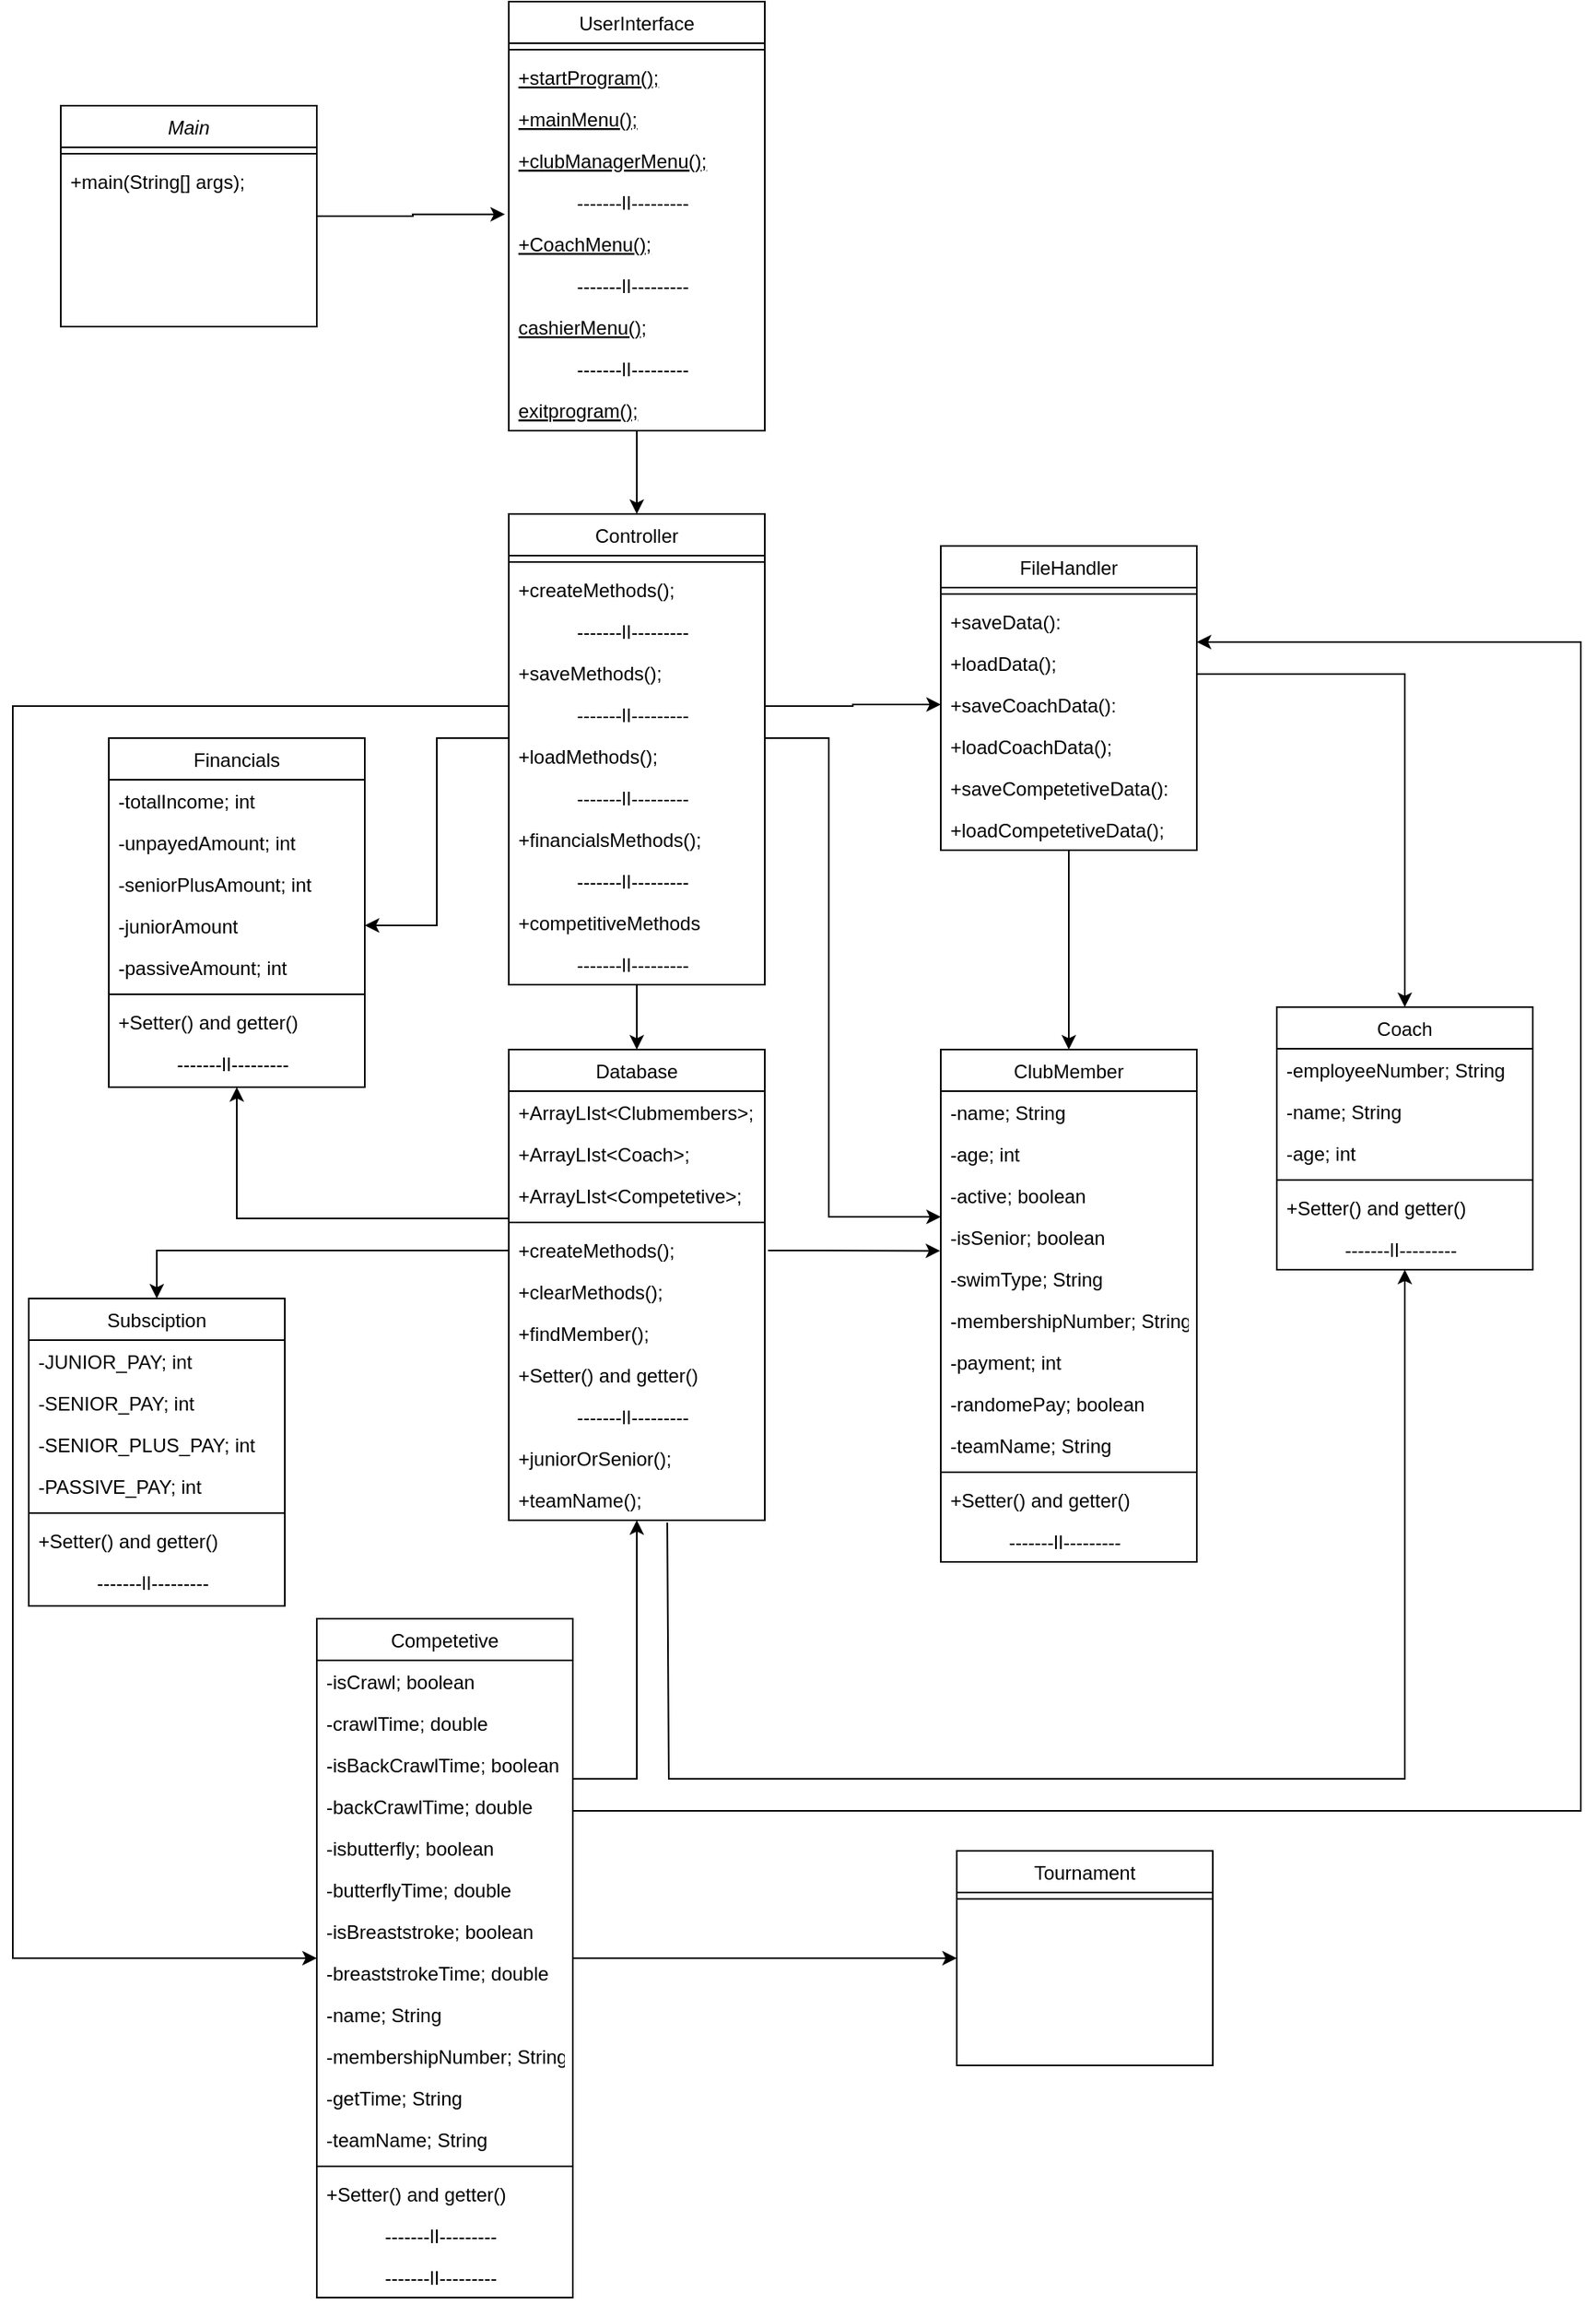 <mxfile version="20.6.0" type="github">
  <diagram id="C5RBs43oDa-KdzZeNtuy" name="Page-1">
    <mxGraphModel dx="1113" dy="1928" grid="1" gridSize="10" guides="1" tooltips="1" connect="1" arrows="1" fold="1" page="1" pageScale="1" pageWidth="827" pageHeight="1169" math="0" shadow="0">
      <root>
        <mxCell id="WIyWlLk6GJQsqaUBKTNV-0" />
        <mxCell id="WIyWlLk6GJQsqaUBKTNV-1" parent="WIyWlLk6GJQsqaUBKTNV-0" />
        <mxCell id="FbTylUr4ram6qx53Be_j-88" style="edgeStyle=orthogonalEdgeStyle;rounded=0;orthogonalLoop=1;jettySize=auto;html=1;entryX=-0.015;entryY=-0.198;entryDx=0;entryDy=0;entryPerimeter=0;" edge="1" parent="WIyWlLk6GJQsqaUBKTNV-1" source="rZ13fsfRq3d-aUq30Xw--27" target="FbTylUr4ram6qx53Be_j-69">
          <mxGeometry relative="1" as="geometry" />
        </mxCell>
        <mxCell id="rZ13fsfRq3d-aUq30Xw--27" value="Main" style="swimlane;fontStyle=2;align=center;verticalAlign=top;childLayout=stackLayout;horizontal=1;startSize=26;horizontalStack=0;resizeParent=1;resizeLast=0;collapsible=1;marginBottom=0;rounded=0;shadow=0;strokeWidth=1;" parent="WIyWlLk6GJQsqaUBKTNV-1" vertex="1">
          <mxGeometry x="190" y="25" width="160" height="138" as="geometry">
            <mxRectangle x="230" y="140" width="160" height="26" as="alternateBounds" />
          </mxGeometry>
        </mxCell>
        <mxCell id="rZ13fsfRq3d-aUq30Xw--29" value="" style="line;html=1;strokeWidth=1;align=left;verticalAlign=middle;spacingTop=-1;spacingLeft=3;spacingRight=3;rotatable=0;labelPosition=right;points=[];portConstraint=eastwest;" parent="rZ13fsfRq3d-aUq30Xw--27" vertex="1">
          <mxGeometry y="26" width="160" height="8" as="geometry" />
        </mxCell>
        <mxCell id="rZ13fsfRq3d-aUq30Xw--30" value="+main(String[] args);" style="text;align=left;verticalAlign=top;spacingLeft=4;spacingRight=4;overflow=hidden;rotatable=0;points=[[0,0.5],[1,0.5]];portConstraint=eastwest;" parent="rZ13fsfRq3d-aUq30Xw--27" vertex="1">
          <mxGeometry y="34" width="160" height="26" as="geometry" />
        </mxCell>
        <mxCell id="FbTylUr4ram6qx53Be_j-84" style="edgeStyle=orthogonalEdgeStyle;rounded=0;orthogonalLoop=1;jettySize=auto;html=1;entryX=0.5;entryY=0;entryDx=0;entryDy=0;" edge="1" parent="WIyWlLk6GJQsqaUBKTNV-1" source="rZ13fsfRq3d-aUq30Xw--32" target="rZ13fsfRq3d-aUq30Xw--42">
          <mxGeometry relative="1" as="geometry" />
        </mxCell>
        <mxCell id="rZ13fsfRq3d-aUq30Xw--32" value="UserInterface" style="swimlane;fontStyle=0;align=center;verticalAlign=top;childLayout=stackLayout;horizontal=1;startSize=26;horizontalStack=0;resizeParent=1;resizeLast=0;collapsible=1;marginBottom=0;rounded=0;shadow=0;strokeWidth=1;" parent="WIyWlLk6GJQsqaUBKTNV-1" vertex="1">
          <mxGeometry x="470" y="-40" width="160" height="268" as="geometry">
            <mxRectangle x="130" y="380" width="160" height="26" as="alternateBounds" />
          </mxGeometry>
        </mxCell>
        <mxCell id="rZ13fsfRq3d-aUq30Xw--34" value="" style="line;html=1;strokeWidth=1;align=left;verticalAlign=middle;spacingTop=-1;spacingLeft=3;spacingRight=3;rotatable=0;labelPosition=right;points=[];portConstraint=eastwest;" parent="rZ13fsfRq3d-aUq30Xw--32" vertex="1">
          <mxGeometry y="26" width="160" height="8" as="geometry" />
        </mxCell>
        <mxCell id="rZ13fsfRq3d-aUq30Xw--35" value="+startProgram();" style="text;align=left;verticalAlign=top;spacingLeft=4;spacingRight=4;overflow=hidden;rotatable=0;points=[[0,0.5],[1,0.5]];portConstraint=eastwest;fontStyle=4" parent="rZ13fsfRq3d-aUq30Xw--32" vertex="1">
          <mxGeometry y="34" width="160" height="26" as="geometry" />
        </mxCell>
        <mxCell id="FbTylUr4ram6qx53Be_j-67" value="+mainMenu();" style="text;align=left;verticalAlign=top;spacingLeft=4;spacingRight=4;overflow=hidden;rotatable=0;points=[[0,0.5],[1,0.5]];portConstraint=eastwest;fontStyle=4" vertex="1" parent="rZ13fsfRq3d-aUq30Xw--32">
          <mxGeometry y="60" width="160" height="26" as="geometry" />
        </mxCell>
        <mxCell id="FbTylUr4ram6qx53Be_j-68" value="+clubManagerMenu();" style="text;align=left;verticalAlign=top;spacingLeft=4;spacingRight=4;overflow=hidden;rotatable=0;points=[[0,0.5],[1,0.5]];portConstraint=eastwest;fontStyle=4" vertex="1" parent="rZ13fsfRq3d-aUq30Xw--32">
          <mxGeometry y="86" width="160" height="26" as="geometry" />
        </mxCell>
        <mxCell id="FbTylUr4ram6qx53Be_j-72" value="           -------lI---------" style="text;align=left;verticalAlign=top;spacingLeft=4;spacingRight=4;overflow=hidden;rotatable=0;points=[[0,0.5],[1,0.5]];portConstraint=eastwest;fontStyle=0" vertex="1" parent="rZ13fsfRq3d-aUq30Xw--32">
          <mxGeometry y="112" width="160" height="26" as="geometry" />
        </mxCell>
        <mxCell id="FbTylUr4ram6qx53Be_j-69" value="+CoachMenu();" style="text;align=left;verticalAlign=top;spacingLeft=4;spacingRight=4;overflow=hidden;rotatable=0;points=[[0,0.5],[1,0.5]];portConstraint=eastwest;fontStyle=4" vertex="1" parent="rZ13fsfRq3d-aUq30Xw--32">
          <mxGeometry y="138" width="160" height="26" as="geometry" />
        </mxCell>
        <mxCell id="FbTylUr4ram6qx53Be_j-73" value="           -------lI---------" style="text;align=left;verticalAlign=top;spacingLeft=4;spacingRight=4;overflow=hidden;rotatable=0;points=[[0,0.5],[1,0.5]];portConstraint=eastwest;fontStyle=0" vertex="1" parent="rZ13fsfRq3d-aUq30Xw--32">
          <mxGeometry y="164" width="160" height="26" as="geometry" />
        </mxCell>
        <mxCell id="FbTylUr4ram6qx53Be_j-70" value="cashierMenu();" style="text;align=left;verticalAlign=top;spacingLeft=4;spacingRight=4;overflow=hidden;rotatable=0;points=[[0,0.5],[1,0.5]];portConstraint=eastwest;fontStyle=4" vertex="1" parent="rZ13fsfRq3d-aUq30Xw--32">
          <mxGeometry y="190" width="160" height="26" as="geometry" />
        </mxCell>
        <mxCell id="FbTylUr4ram6qx53Be_j-74" value="           -------lI---------" style="text;align=left;verticalAlign=top;spacingLeft=4;spacingRight=4;overflow=hidden;rotatable=0;points=[[0,0.5],[1,0.5]];portConstraint=eastwest;fontStyle=0" vertex="1" parent="rZ13fsfRq3d-aUq30Xw--32">
          <mxGeometry y="216" width="160" height="26" as="geometry" />
        </mxCell>
        <mxCell id="FbTylUr4ram6qx53Be_j-71" value="exitprogram();" style="text;align=left;verticalAlign=top;spacingLeft=4;spacingRight=4;overflow=hidden;rotatable=0;points=[[0,0.5],[1,0.5]];portConstraint=eastwest;fontStyle=4" vertex="1" parent="rZ13fsfRq3d-aUq30Xw--32">
          <mxGeometry y="242" width="160" height="26" as="geometry" />
        </mxCell>
        <mxCell id="FbTylUr4ram6qx53Be_j-49" style="edgeStyle=orthogonalEdgeStyle;rounded=0;orthogonalLoop=1;jettySize=auto;html=1;entryX=0.5;entryY=1;entryDx=0;entryDy=0;exitX=0.619;exitY=1.058;exitDx=0;exitDy=0;exitPerimeter=0;" edge="1" parent="WIyWlLk6GJQsqaUBKTNV-1" source="FbTylUr4ram6qx53Be_j-145" target="FbTylUr4ram6qx53Be_j-22">
          <mxGeometry relative="1" as="geometry">
            <mxPoint x="570" y="890" as="sourcePoint" />
            <Array as="points">
              <mxPoint x="570" y="1070" />
              <mxPoint x="1030" y="1070" />
            </Array>
          </mxGeometry>
        </mxCell>
        <mxCell id="FbTylUr4ram6qx53Be_j-51" style="edgeStyle=orthogonalEdgeStyle;rounded=0;orthogonalLoop=1;jettySize=auto;html=1;entryX=0.5;entryY=1;entryDx=0;entryDy=0;" edge="1" parent="WIyWlLk6GJQsqaUBKTNV-1" source="rZ13fsfRq3d-aUq30Xw--36" target="FbTylUr4ram6qx53Be_j-0">
          <mxGeometry relative="1" as="geometry">
            <Array as="points">
              <mxPoint x="300" y="720" />
            </Array>
          </mxGeometry>
        </mxCell>
        <mxCell id="FbTylUr4ram6qx53Be_j-52" style="edgeStyle=orthogonalEdgeStyle;rounded=0;orthogonalLoop=1;jettySize=auto;html=1;entryX=0.5;entryY=0;entryDx=0;entryDy=0;" edge="1" parent="WIyWlLk6GJQsqaUBKTNV-1" source="rZ13fsfRq3d-aUq30Xw--36" target="FbTylUr4ram6qx53Be_j-5">
          <mxGeometry relative="1" as="geometry">
            <Array as="points">
              <mxPoint x="250" y="740" />
            </Array>
          </mxGeometry>
        </mxCell>
        <mxCell id="FbTylUr4ram6qx53Be_j-158" style="edgeStyle=orthogonalEdgeStyle;rounded=0;orthogonalLoop=1;jettySize=auto;html=1;entryX=-0.015;entryY=0.836;entryDx=0;entryDy=0;entryPerimeter=0;" edge="1" parent="WIyWlLk6GJQsqaUBKTNV-1">
          <mxGeometry relative="1" as="geometry">
            <mxPoint x="632" y="740.0" as="sourcePoint" />
            <mxPoint x="739.6" y="740.236" as="targetPoint" />
            <Array as="points">
              <mxPoint x="652" y="740" />
              <mxPoint x="652" y="740" />
            </Array>
          </mxGeometry>
        </mxCell>
        <mxCell id="rZ13fsfRq3d-aUq30Xw--36" value="Database" style="swimlane;fontStyle=0;align=center;verticalAlign=top;childLayout=stackLayout;horizontal=1;startSize=26;horizontalStack=0;resizeParent=1;resizeLast=0;collapsible=1;marginBottom=0;rounded=0;shadow=0;strokeWidth=1;" parent="WIyWlLk6GJQsqaUBKTNV-1" vertex="1">
          <mxGeometry x="470" y="614.5" width="160" height="294" as="geometry">
            <mxRectangle x="340" y="380" width="170" height="26" as="alternateBounds" />
          </mxGeometry>
        </mxCell>
        <mxCell id="rZ13fsfRq3d-aUq30Xw--37" value="+ArrayLIst&lt;Clubmembers&gt;;" style="text;align=left;verticalAlign=top;spacingLeft=4;spacingRight=4;overflow=hidden;rotatable=0;points=[[0,0.5],[1,0.5]];portConstraint=eastwest;" parent="rZ13fsfRq3d-aUq30Xw--36" vertex="1">
          <mxGeometry y="26" width="160" height="26" as="geometry" />
        </mxCell>
        <mxCell id="FbTylUr4ram6qx53Be_j-136" value="+ArrayLIst&lt;Coach&gt;;" style="text;align=left;verticalAlign=top;spacingLeft=4;spacingRight=4;overflow=hidden;rotatable=0;points=[[0,0.5],[1,0.5]];portConstraint=eastwest;" vertex="1" parent="rZ13fsfRq3d-aUq30Xw--36">
          <mxGeometry y="52" width="160" height="26" as="geometry" />
        </mxCell>
        <mxCell id="FbTylUr4ram6qx53Be_j-137" value="+ArrayLIst&lt;Competetive&gt;;" style="text;align=left;verticalAlign=top;spacingLeft=4;spacingRight=4;overflow=hidden;rotatable=0;points=[[0,0.5],[1,0.5]];portConstraint=eastwest;" vertex="1" parent="rZ13fsfRq3d-aUq30Xw--36">
          <mxGeometry y="78" width="160" height="26" as="geometry" />
        </mxCell>
        <mxCell id="rZ13fsfRq3d-aUq30Xw--38" value="" style="line;html=1;strokeWidth=1;align=left;verticalAlign=middle;spacingTop=-1;spacingLeft=3;spacingRight=3;rotatable=0;labelPosition=right;points=[];portConstraint=eastwest;" parent="rZ13fsfRq3d-aUq30Xw--36" vertex="1">
          <mxGeometry y="104" width="160" height="8" as="geometry" />
        </mxCell>
        <mxCell id="FbTylUr4ram6qx53Be_j-138" value="+createMethods();" style="text;align=left;verticalAlign=top;spacingLeft=4;spacingRight=4;overflow=hidden;rotatable=0;points=[[0,0.5],[1,0.5]];portConstraint=eastwest;" vertex="1" parent="rZ13fsfRq3d-aUq30Xw--36">
          <mxGeometry y="112" width="160" height="26" as="geometry" />
        </mxCell>
        <mxCell id="FbTylUr4ram6qx53Be_j-141" value="+clearMethods();" style="text;align=left;verticalAlign=top;spacingLeft=4;spacingRight=4;overflow=hidden;rotatable=0;points=[[0,0.5],[1,0.5]];portConstraint=eastwest;" vertex="1" parent="rZ13fsfRq3d-aUq30Xw--36">
          <mxGeometry y="138" width="160" height="26" as="geometry" />
        </mxCell>
        <mxCell id="FbTylUr4ram6qx53Be_j-142" value="+findMember();" style="text;align=left;verticalAlign=top;spacingLeft=4;spacingRight=4;overflow=hidden;rotatable=0;points=[[0,0.5],[1,0.5]];portConstraint=eastwest;" vertex="1" parent="rZ13fsfRq3d-aUq30Xw--36">
          <mxGeometry y="164" width="160" height="26" as="geometry" />
        </mxCell>
        <mxCell id="FbTylUr4ram6qx53Be_j-139" value="+Setter() and getter()" style="text;align=left;verticalAlign=top;spacingLeft=4;spacingRight=4;overflow=hidden;rotatable=0;points=[[0,0.5],[1,0.5]];portConstraint=eastwest;" vertex="1" parent="rZ13fsfRq3d-aUq30Xw--36">
          <mxGeometry y="190" width="160" height="26" as="geometry" />
        </mxCell>
        <mxCell id="FbTylUr4ram6qx53Be_j-140" value="           -------lI---------" style="text;align=left;verticalAlign=top;spacingLeft=4;spacingRight=4;overflow=hidden;rotatable=0;points=[[0,0.5],[1,0.5]];portConstraint=eastwest;fontStyle=0" vertex="1" parent="rZ13fsfRq3d-aUq30Xw--36">
          <mxGeometry y="216" width="160" height="26" as="geometry" />
        </mxCell>
        <mxCell id="FbTylUr4ram6qx53Be_j-144" value="+juniorOrSenior();" style="text;align=left;verticalAlign=top;spacingLeft=4;spacingRight=4;overflow=hidden;rotatable=0;points=[[0,0.5],[1,0.5]];portConstraint=eastwest;" vertex="1" parent="rZ13fsfRq3d-aUq30Xw--36">
          <mxGeometry y="242" width="160" height="26" as="geometry" />
        </mxCell>
        <mxCell id="FbTylUr4ram6qx53Be_j-145" value="+teamName();" style="text;align=left;verticalAlign=top;spacingLeft=4;spacingRight=4;overflow=hidden;rotatable=0;points=[[0,0.5],[1,0.5]];portConstraint=eastwest;" vertex="1" parent="rZ13fsfRq3d-aUq30Xw--36">
          <mxGeometry y="268" width="160" height="26" as="geometry" />
        </mxCell>
        <mxCell id="FbTylUr4ram6qx53Be_j-50" style="edgeStyle=orthogonalEdgeStyle;rounded=0;orthogonalLoop=1;jettySize=auto;html=1;exitX=0;exitY=0.5;exitDx=0;exitDy=0;" edge="1" parent="WIyWlLk6GJQsqaUBKTNV-1" target="FbTylUr4ram6qx53Be_j-13">
          <mxGeometry relative="1" as="geometry">
            <mxPoint x="520" y="788" as="targetPoint" />
            <mxPoint x="470.0" y="397" as="sourcePoint" />
            <Array as="points">
              <mxPoint x="470" y="400" />
              <mxPoint x="160" y="400" />
              <mxPoint x="160" y="1182" />
            </Array>
          </mxGeometry>
        </mxCell>
        <mxCell id="FbTylUr4ram6qx53Be_j-66" style="edgeStyle=orthogonalEdgeStyle;rounded=0;orthogonalLoop=1;jettySize=auto;html=1;entryX=0.5;entryY=0;entryDx=0;entryDy=0;" edge="1" parent="WIyWlLk6GJQsqaUBKTNV-1" source="rZ13fsfRq3d-aUq30Xw--42" target="rZ13fsfRq3d-aUq30Xw--36">
          <mxGeometry relative="1" as="geometry" />
        </mxCell>
        <mxCell id="FbTylUr4ram6qx53Be_j-134" style="edgeStyle=orthogonalEdgeStyle;rounded=0;orthogonalLoop=1;jettySize=auto;html=1;entryX=1;entryY=0.5;entryDx=0;entryDy=0;" edge="1" parent="WIyWlLk6GJQsqaUBKTNV-1" source="rZ13fsfRq3d-aUq30Xw--42" target="FbTylUr4ram6qx53Be_j-130">
          <mxGeometry relative="1" as="geometry">
            <Array as="points">
              <mxPoint x="425" y="420" />
              <mxPoint x="425" y="537" />
            </Array>
          </mxGeometry>
        </mxCell>
        <mxCell id="FbTylUr4ram6qx53Be_j-155" style="edgeStyle=orthogonalEdgeStyle;rounded=0;orthogonalLoop=1;jettySize=auto;html=1;entryX=0;entryY=0.5;entryDx=0;entryDy=0;" edge="1" parent="WIyWlLk6GJQsqaUBKTNV-1" source="rZ13fsfRq3d-aUq30Xw--42" target="FbTylUr4ram6qx53Be_j-92">
          <mxGeometry relative="1" as="geometry">
            <Array as="points">
              <mxPoint x="685" y="400" />
            </Array>
          </mxGeometry>
        </mxCell>
        <mxCell id="rZ13fsfRq3d-aUq30Xw--42" value="Controller" style="swimlane;fontStyle=0;align=center;verticalAlign=top;childLayout=stackLayout;horizontal=1;startSize=26;horizontalStack=0;resizeParent=1;resizeLast=0;collapsible=1;marginBottom=0;rounded=0;shadow=0;strokeWidth=1;" parent="WIyWlLk6GJQsqaUBKTNV-1" vertex="1">
          <mxGeometry x="470" y="280" width="160" height="294" as="geometry">
            <mxRectangle x="550" y="140" width="160" height="26" as="alternateBounds" />
          </mxGeometry>
        </mxCell>
        <mxCell id="rZ13fsfRq3d-aUq30Xw--44" value="" style="line;html=1;strokeWidth=1;align=left;verticalAlign=middle;spacingTop=-1;spacingLeft=3;spacingRight=3;rotatable=0;labelPosition=right;points=[];portConstraint=eastwest;" parent="rZ13fsfRq3d-aUq30Xw--42" vertex="1">
          <mxGeometry y="26" width="160" height="8" as="geometry" />
        </mxCell>
        <mxCell id="rZ13fsfRq3d-aUq30Xw--45" value="+createMethods();" style="text;align=left;verticalAlign=top;spacingLeft=4;spacingRight=4;overflow=hidden;rotatable=0;points=[[0,0.5],[1,0.5]];portConstraint=eastwest;" parent="rZ13fsfRq3d-aUq30Xw--42" vertex="1">
          <mxGeometry y="34" width="160" height="26" as="geometry" />
        </mxCell>
        <mxCell id="FbTylUr4ram6qx53Be_j-80" value="           -------lI---------" style="text;align=left;verticalAlign=top;spacingLeft=4;spacingRight=4;overflow=hidden;rotatable=0;points=[[0,0.5],[1,0.5]];portConstraint=eastwest;fontStyle=0" vertex="1" parent="rZ13fsfRq3d-aUq30Xw--42">
          <mxGeometry y="60" width="160" height="26" as="geometry" />
        </mxCell>
        <mxCell id="FbTylUr4ram6qx53Be_j-75" value="+saveMethods();" style="text;align=left;verticalAlign=top;spacingLeft=4;spacingRight=4;overflow=hidden;rotatable=0;points=[[0,0.5],[1,0.5]];portConstraint=eastwest;" vertex="1" parent="rZ13fsfRq3d-aUq30Xw--42">
          <mxGeometry y="86" width="160" height="26" as="geometry" />
        </mxCell>
        <mxCell id="FbTylUr4ram6qx53Be_j-81" value="           -------lI---------" style="text;align=left;verticalAlign=top;spacingLeft=4;spacingRight=4;overflow=hidden;rotatable=0;points=[[0,0.5],[1,0.5]];portConstraint=eastwest;fontStyle=0" vertex="1" parent="rZ13fsfRq3d-aUq30Xw--42">
          <mxGeometry y="112" width="160" height="26" as="geometry" />
        </mxCell>
        <mxCell id="FbTylUr4ram6qx53Be_j-76" value="+loadMethods();" style="text;align=left;verticalAlign=top;spacingLeft=4;spacingRight=4;overflow=hidden;rotatable=0;points=[[0,0.5],[1,0.5]];portConstraint=eastwest;" vertex="1" parent="rZ13fsfRq3d-aUq30Xw--42">
          <mxGeometry y="138" width="160" height="26" as="geometry" />
        </mxCell>
        <mxCell id="FbTylUr4ram6qx53Be_j-82" value="           -------lI---------" style="text;align=left;verticalAlign=top;spacingLeft=4;spacingRight=4;overflow=hidden;rotatable=0;points=[[0,0.5],[1,0.5]];portConstraint=eastwest;fontStyle=0" vertex="1" parent="rZ13fsfRq3d-aUq30Xw--42">
          <mxGeometry y="164" width="160" height="26" as="geometry" />
        </mxCell>
        <mxCell id="FbTylUr4ram6qx53Be_j-77" value="+financialsMethods();" style="text;align=left;verticalAlign=top;spacingLeft=4;spacingRight=4;overflow=hidden;rotatable=0;points=[[0,0.5],[1,0.5]];portConstraint=eastwest;" vertex="1" parent="rZ13fsfRq3d-aUq30Xw--42">
          <mxGeometry y="190" width="160" height="26" as="geometry" />
        </mxCell>
        <mxCell id="FbTylUr4ram6qx53Be_j-83" value="           -------lI---------" style="text;align=left;verticalAlign=top;spacingLeft=4;spacingRight=4;overflow=hidden;rotatable=0;points=[[0,0.5],[1,0.5]];portConstraint=eastwest;fontStyle=0" vertex="1" parent="rZ13fsfRq3d-aUq30Xw--42">
          <mxGeometry y="216" width="160" height="26" as="geometry" />
        </mxCell>
        <mxCell id="FbTylUr4ram6qx53Be_j-78" value="+competitiveMethods" style="text;align=left;verticalAlign=top;spacingLeft=4;spacingRight=4;overflow=hidden;rotatable=0;points=[[0,0.5],[1,0.5]];portConstraint=eastwest;" vertex="1" parent="rZ13fsfRq3d-aUq30Xw--42">
          <mxGeometry y="242" width="160" height="26" as="geometry" />
        </mxCell>
        <mxCell id="FbTylUr4ram6qx53Be_j-86" value="           -------lI---------" style="text;align=left;verticalAlign=top;spacingLeft=4;spacingRight=4;overflow=hidden;rotatable=0;points=[[0,0.5],[1,0.5]];portConstraint=eastwest;fontStyle=0" vertex="1" parent="rZ13fsfRq3d-aUq30Xw--42">
          <mxGeometry y="268" width="160" height="26" as="geometry" />
        </mxCell>
        <mxCell id="rZ13fsfRq3d-aUq30Xw--47" value="ClubMember" style="swimlane;fontStyle=0;align=center;verticalAlign=top;childLayout=stackLayout;horizontal=1;startSize=26;horizontalStack=0;resizeParent=1;resizeLast=0;collapsible=1;marginBottom=0;rounded=0;shadow=0;strokeWidth=1;" parent="WIyWlLk6GJQsqaUBKTNV-1" vertex="1">
          <mxGeometry x="740" y="614.5" width="160" height="320" as="geometry">
            <mxRectangle x="550" y="140" width="160" height="26" as="alternateBounds" />
          </mxGeometry>
        </mxCell>
        <mxCell id="rZ13fsfRq3d-aUq30Xw--48" value="-name; String" style="text;align=left;verticalAlign=top;spacingLeft=4;spacingRight=4;overflow=hidden;rotatable=0;points=[[0,0.5],[1,0.5]];portConstraint=eastwest;" parent="rZ13fsfRq3d-aUq30Xw--47" vertex="1">
          <mxGeometry y="26" width="160" height="26" as="geometry" />
        </mxCell>
        <mxCell id="FbTylUr4ram6qx53Be_j-100" value="-age; int" style="text;align=left;verticalAlign=top;spacingLeft=4;spacingRight=4;overflow=hidden;rotatable=0;points=[[0,0.5],[1,0.5]];portConstraint=eastwest;" vertex="1" parent="rZ13fsfRq3d-aUq30Xw--47">
          <mxGeometry y="52" width="160" height="26" as="geometry" />
        </mxCell>
        <mxCell id="FbTylUr4ram6qx53Be_j-101" value="-active; boolean" style="text;align=left;verticalAlign=top;spacingLeft=4;spacingRight=4;overflow=hidden;rotatable=0;points=[[0,0.5],[1,0.5]];portConstraint=eastwest;" vertex="1" parent="rZ13fsfRq3d-aUq30Xw--47">
          <mxGeometry y="78" width="160" height="26" as="geometry" />
        </mxCell>
        <mxCell id="FbTylUr4ram6qx53Be_j-102" value="-isSenior; boolean" style="text;align=left;verticalAlign=top;spacingLeft=4;spacingRight=4;overflow=hidden;rotatable=0;points=[[0,0.5],[1,0.5]];portConstraint=eastwest;" vertex="1" parent="rZ13fsfRq3d-aUq30Xw--47">
          <mxGeometry y="104" width="160" height="26" as="geometry" />
        </mxCell>
        <mxCell id="FbTylUr4ram6qx53Be_j-103" value="-swimType; String" style="text;align=left;verticalAlign=top;spacingLeft=4;spacingRight=4;overflow=hidden;rotatable=0;points=[[0,0.5],[1,0.5]];portConstraint=eastwest;" vertex="1" parent="rZ13fsfRq3d-aUq30Xw--47">
          <mxGeometry y="130" width="160" height="26" as="geometry" />
        </mxCell>
        <mxCell id="FbTylUr4ram6qx53Be_j-104" value="-membershipNumber; String" style="text;align=left;verticalAlign=top;spacingLeft=4;spacingRight=4;overflow=hidden;rotatable=0;points=[[0,0.5],[1,0.5]];portConstraint=eastwest;" vertex="1" parent="rZ13fsfRq3d-aUq30Xw--47">
          <mxGeometry y="156" width="160" height="26" as="geometry" />
        </mxCell>
        <mxCell id="FbTylUr4ram6qx53Be_j-106" value="-payment; int" style="text;align=left;verticalAlign=top;spacingLeft=4;spacingRight=4;overflow=hidden;rotatable=0;points=[[0,0.5],[1,0.5]];portConstraint=eastwest;" vertex="1" parent="rZ13fsfRq3d-aUq30Xw--47">
          <mxGeometry y="182" width="160" height="26" as="geometry" />
        </mxCell>
        <mxCell id="FbTylUr4ram6qx53Be_j-107" value="-randomePay; boolean" style="text;align=left;verticalAlign=top;spacingLeft=4;spacingRight=4;overflow=hidden;rotatable=0;points=[[0,0.5],[1,0.5]];portConstraint=eastwest;" vertex="1" parent="rZ13fsfRq3d-aUq30Xw--47">
          <mxGeometry y="208" width="160" height="26" as="geometry" />
        </mxCell>
        <mxCell id="FbTylUr4ram6qx53Be_j-108" value="-teamName; String" style="text;align=left;verticalAlign=top;spacingLeft=4;spacingRight=4;overflow=hidden;rotatable=0;points=[[0,0.5],[1,0.5]];portConstraint=eastwest;" vertex="1" parent="rZ13fsfRq3d-aUq30Xw--47">
          <mxGeometry y="234" width="160" height="26" as="geometry" />
        </mxCell>
        <mxCell id="rZ13fsfRq3d-aUq30Xw--49" value="" style="line;html=1;strokeWidth=1;align=left;verticalAlign=middle;spacingTop=-1;spacingLeft=3;spacingRight=3;rotatable=0;labelPosition=right;points=[];portConstraint=eastwest;" parent="rZ13fsfRq3d-aUq30Xw--47" vertex="1">
          <mxGeometry y="260" width="160" height="8" as="geometry" />
        </mxCell>
        <mxCell id="FbTylUr4ram6qx53Be_j-110" value="+Setter() and getter()" style="text;align=left;verticalAlign=top;spacingLeft=4;spacingRight=4;overflow=hidden;rotatable=0;points=[[0,0.5],[1,0.5]];portConstraint=eastwest;" vertex="1" parent="rZ13fsfRq3d-aUq30Xw--47">
          <mxGeometry y="268" width="160" height="26" as="geometry" />
        </mxCell>
        <mxCell id="FbTylUr4ram6qx53Be_j-111" value="           -------lI---------" style="text;align=left;verticalAlign=top;spacingLeft=4;spacingRight=4;overflow=hidden;rotatable=0;points=[[0,0.5],[1,0.5]];portConstraint=eastwest;fontStyle=0" vertex="1" parent="rZ13fsfRq3d-aUq30Xw--47">
          <mxGeometry y="294" width="160" height="26" as="geometry" />
        </mxCell>
        <mxCell id="FbTylUr4ram6qx53Be_j-45" style="edgeStyle=orthogonalEdgeStyle;rounded=0;orthogonalLoop=1;jettySize=auto;html=1;entryX=0.5;entryY=0;entryDx=0;entryDy=0;" edge="1" parent="WIyWlLk6GJQsqaUBKTNV-1" source="rZ13fsfRq3d-aUq30Xw--50" target="FbTylUr4ram6qx53Be_j-22">
          <mxGeometry relative="1" as="geometry">
            <Array as="points">
              <mxPoint x="1030" y="380" />
            </Array>
          </mxGeometry>
        </mxCell>
        <mxCell id="FbTylUr4ram6qx53Be_j-151" style="edgeStyle=orthogonalEdgeStyle;rounded=0;orthogonalLoop=1;jettySize=auto;html=1;entryX=0.5;entryY=0;entryDx=0;entryDy=0;" edge="1" parent="WIyWlLk6GJQsqaUBKTNV-1" source="rZ13fsfRq3d-aUq30Xw--50" target="rZ13fsfRq3d-aUq30Xw--47">
          <mxGeometry relative="1" as="geometry" />
        </mxCell>
        <mxCell id="rZ13fsfRq3d-aUq30Xw--50" value="FileHandler" style="swimlane;fontStyle=0;align=center;verticalAlign=top;childLayout=stackLayout;horizontal=1;startSize=26;horizontalStack=0;resizeParent=1;resizeLast=0;collapsible=1;marginBottom=0;rounded=0;shadow=0;strokeWidth=1;" parent="WIyWlLk6GJQsqaUBKTNV-1" vertex="1">
          <mxGeometry x="740" y="300" width="160" height="190" as="geometry">
            <mxRectangle x="550" y="140" width="160" height="26" as="alternateBounds" />
          </mxGeometry>
        </mxCell>
        <mxCell id="rZ13fsfRq3d-aUq30Xw--52" value="" style="line;html=1;strokeWidth=1;align=left;verticalAlign=middle;spacingTop=-1;spacingLeft=3;spacingRight=3;rotatable=0;labelPosition=right;points=[];portConstraint=eastwest;" parent="rZ13fsfRq3d-aUq30Xw--50" vertex="1">
          <mxGeometry y="26" width="160" height="8" as="geometry" />
        </mxCell>
        <mxCell id="rZ13fsfRq3d-aUq30Xw--53" value="+saveData():" style="text;align=left;verticalAlign=top;spacingLeft=4;spacingRight=4;overflow=hidden;rotatable=0;points=[[0,0.5],[1,0.5]];portConstraint=eastwest;" parent="rZ13fsfRq3d-aUq30Xw--50" vertex="1">
          <mxGeometry y="34" width="160" height="26" as="geometry" />
        </mxCell>
        <mxCell id="FbTylUr4ram6qx53Be_j-91" value="+loadData();" style="text;align=left;verticalAlign=top;spacingLeft=4;spacingRight=4;overflow=hidden;rotatable=0;points=[[0,0.5],[1,0.5]];portConstraint=eastwest;" vertex="1" parent="rZ13fsfRq3d-aUq30Xw--50">
          <mxGeometry y="60" width="160" height="26" as="geometry" />
        </mxCell>
        <mxCell id="FbTylUr4ram6qx53Be_j-92" value="+saveCoachData():" style="text;align=left;verticalAlign=top;spacingLeft=4;spacingRight=4;overflow=hidden;rotatable=0;points=[[0,0.5],[1,0.5]];portConstraint=eastwest;" vertex="1" parent="rZ13fsfRq3d-aUq30Xw--50">
          <mxGeometry y="86" width="160" height="26" as="geometry" />
        </mxCell>
        <mxCell id="FbTylUr4ram6qx53Be_j-95" value="+loadCoachData();" style="text;align=left;verticalAlign=top;spacingLeft=4;spacingRight=4;overflow=hidden;rotatable=0;points=[[0,0.5],[1,0.5]];portConstraint=eastwest;" vertex="1" parent="rZ13fsfRq3d-aUq30Xw--50">
          <mxGeometry y="112" width="160" height="26" as="geometry" />
        </mxCell>
        <mxCell id="FbTylUr4ram6qx53Be_j-94" value="+saveCompetetiveData():" style="text;align=left;verticalAlign=top;spacingLeft=4;spacingRight=4;overflow=hidden;rotatable=0;points=[[0,0.5],[1,0.5]];portConstraint=eastwest;" vertex="1" parent="rZ13fsfRq3d-aUq30Xw--50">
          <mxGeometry y="138" width="160" height="26" as="geometry" />
        </mxCell>
        <mxCell id="FbTylUr4ram6qx53Be_j-93" value="+loadCompetetiveData();" style="text;align=left;verticalAlign=top;spacingLeft=4;spacingRight=4;overflow=hidden;rotatable=0;points=[[0,0.5],[1,0.5]];portConstraint=eastwest;" vertex="1" parent="rZ13fsfRq3d-aUq30Xw--50">
          <mxGeometry y="164" width="160" height="26" as="geometry" />
        </mxCell>
        <mxCell id="FbTylUr4ram6qx53Be_j-0" value="Financials" style="swimlane;fontStyle=0;align=center;verticalAlign=top;childLayout=stackLayout;horizontal=1;startSize=26;horizontalStack=0;resizeParent=1;resizeLast=0;collapsible=1;marginBottom=0;rounded=0;shadow=0;strokeWidth=1;" vertex="1" parent="WIyWlLk6GJQsqaUBKTNV-1">
          <mxGeometry x="220" y="420" width="160" height="218" as="geometry">
            <mxRectangle x="550" y="140" width="160" height="26" as="alternateBounds" />
          </mxGeometry>
        </mxCell>
        <mxCell id="FbTylUr4ram6qx53Be_j-1" value="-totalIncome; int" style="text;align=left;verticalAlign=top;spacingLeft=4;spacingRight=4;overflow=hidden;rotatable=0;points=[[0,0.5],[1,0.5]];portConstraint=eastwest;" vertex="1" parent="FbTylUr4ram6qx53Be_j-0">
          <mxGeometry y="26" width="160" height="26" as="geometry" />
        </mxCell>
        <mxCell id="FbTylUr4ram6qx53Be_j-123" value="-unpayedAmount; int" style="text;align=left;verticalAlign=top;spacingLeft=4;spacingRight=4;overflow=hidden;rotatable=0;points=[[0,0.5],[1,0.5]];portConstraint=eastwest;" vertex="1" parent="FbTylUr4ram6qx53Be_j-0">
          <mxGeometry y="52" width="160" height="26" as="geometry" />
        </mxCell>
        <mxCell id="FbTylUr4ram6qx53Be_j-129" value="-seniorPlusAmount; int" style="text;align=left;verticalAlign=top;spacingLeft=4;spacingRight=4;overflow=hidden;rotatable=0;points=[[0,0.5],[1,0.5]];portConstraint=eastwest;" vertex="1" parent="FbTylUr4ram6qx53Be_j-0">
          <mxGeometry y="78" width="160" height="26" as="geometry" />
        </mxCell>
        <mxCell id="FbTylUr4ram6qx53Be_j-130" value="-juniorAmount" style="text;align=left;verticalAlign=top;spacingLeft=4;spacingRight=4;overflow=hidden;rotatable=0;points=[[0,0.5],[1,0.5]];portConstraint=eastwest;" vertex="1" parent="FbTylUr4ram6qx53Be_j-0">
          <mxGeometry y="104" width="160" height="26" as="geometry" />
        </mxCell>
        <mxCell id="FbTylUr4ram6qx53Be_j-131" value="-passiveAmount; int" style="text;align=left;verticalAlign=top;spacingLeft=4;spacingRight=4;overflow=hidden;rotatable=0;points=[[0,0.5],[1,0.5]];portConstraint=eastwest;" vertex="1" parent="FbTylUr4ram6qx53Be_j-0">
          <mxGeometry y="130" width="160" height="26" as="geometry" />
        </mxCell>
        <mxCell id="FbTylUr4ram6qx53Be_j-2" value="" style="line;html=1;strokeWidth=1;align=left;verticalAlign=middle;spacingTop=-1;spacingLeft=3;spacingRight=3;rotatable=0;labelPosition=right;points=[];portConstraint=eastwest;" vertex="1" parent="FbTylUr4ram6qx53Be_j-0">
          <mxGeometry y="156" width="160" height="8" as="geometry" />
        </mxCell>
        <mxCell id="FbTylUr4ram6qx53Be_j-132" value="+Setter() and getter()" style="text;align=left;verticalAlign=top;spacingLeft=4;spacingRight=4;overflow=hidden;rotatable=0;points=[[0,0.5],[1,0.5]];portConstraint=eastwest;" vertex="1" parent="FbTylUr4ram6qx53Be_j-0">
          <mxGeometry y="164" width="160" height="26" as="geometry" />
        </mxCell>
        <mxCell id="FbTylUr4ram6qx53Be_j-133" value="           -------lI---------" style="text;align=left;verticalAlign=top;spacingLeft=4;spacingRight=4;overflow=hidden;rotatable=0;points=[[0,0.5],[1,0.5]];portConstraint=eastwest;fontStyle=0" vertex="1" parent="FbTylUr4ram6qx53Be_j-0">
          <mxGeometry y="190" width="160" height="26" as="geometry" />
        </mxCell>
        <mxCell id="FbTylUr4ram6qx53Be_j-5" value="Subsciption" style="swimlane;fontStyle=0;align=center;verticalAlign=top;childLayout=stackLayout;horizontal=1;startSize=26;horizontalStack=0;resizeParent=1;resizeLast=0;collapsible=1;marginBottom=0;rounded=0;shadow=0;strokeWidth=1;" vertex="1" parent="WIyWlLk6GJQsqaUBKTNV-1">
          <mxGeometry x="170" y="770" width="160" height="192" as="geometry">
            <mxRectangle x="550" y="140" width="160" height="26" as="alternateBounds" />
          </mxGeometry>
        </mxCell>
        <mxCell id="FbTylUr4ram6qx53Be_j-6" value="-JUNIOR_PAY; int" style="text;align=left;verticalAlign=top;spacingLeft=4;spacingRight=4;overflow=hidden;rotatable=0;points=[[0,0.5],[1,0.5]];portConstraint=eastwest;" vertex="1" parent="FbTylUr4ram6qx53Be_j-5">
          <mxGeometry y="26" width="160" height="26" as="geometry" />
        </mxCell>
        <mxCell id="FbTylUr4ram6qx53Be_j-113" value="-SENIOR_PAY; int" style="text;align=left;verticalAlign=top;spacingLeft=4;spacingRight=4;overflow=hidden;rotatable=0;points=[[0,0.5],[1,0.5]];portConstraint=eastwest;" vertex="1" parent="FbTylUr4ram6qx53Be_j-5">
          <mxGeometry y="52" width="160" height="26" as="geometry" />
        </mxCell>
        <mxCell id="FbTylUr4ram6qx53Be_j-119" value="-SENIOR_PLUS_PAY; int" style="text;align=left;verticalAlign=top;spacingLeft=4;spacingRight=4;overflow=hidden;rotatable=0;points=[[0,0.5],[1,0.5]];portConstraint=eastwest;" vertex="1" parent="FbTylUr4ram6qx53Be_j-5">
          <mxGeometry y="78" width="160" height="26" as="geometry" />
        </mxCell>
        <mxCell id="FbTylUr4ram6qx53Be_j-120" value="-PASSIVE_PAY; int" style="text;align=left;verticalAlign=top;spacingLeft=4;spacingRight=4;overflow=hidden;rotatable=0;points=[[0,0.5],[1,0.5]];portConstraint=eastwest;" vertex="1" parent="FbTylUr4ram6qx53Be_j-5">
          <mxGeometry y="104" width="160" height="26" as="geometry" />
        </mxCell>
        <mxCell id="FbTylUr4ram6qx53Be_j-7" value="" style="line;html=1;strokeWidth=1;align=left;verticalAlign=middle;spacingTop=-1;spacingLeft=3;spacingRight=3;rotatable=0;labelPosition=right;points=[];portConstraint=eastwest;" vertex="1" parent="FbTylUr4ram6qx53Be_j-5">
          <mxGeometry y="130" width="160" height="8" as="geometry" />
        </mxCell>
        <mxCell id="FbTylUr4ram6qx53Be_j-121" value="+Setter() and getter()" style="text;align=left;verticalAlign=top;spacingLeft=4;spacingRight=4;overflow=hidden;rotatable=0;points=[[0,0.5],[1,0.5]];portConstraint=eastwest;" vertex="1" parent="FbTylUr4ram6qx53Be_j-5">
          <mxGeometry y="138" width="160" height="26" as="geometry" />
        </mxCell>
        <mxCell id="FbTylUr4ram6qx53Be_j-122" value="           -------lI---------" style="text;align=left;verticalAlign=top;spacingLeft=4;spacingRight=4;overflow=hidden;rotatable=0;points=[[0,0.5],[1,0.5]];portConstraint=eastwest;fontStyle=0" vertex="1" parent="FbTylUr4ram6qx53Be_j-5">
          <mxGeometry y="164" width="160" height="26" as="geometry" />
        </mxCell>
        <mxCell id="FbTylUr4ram6qx53Be_j-42" style="edgeStyle=orthogonalEdgeStyle;rounded=0;orthogonalLoop=1;jettySize=auto;html=1;entryX=0.5;entryY=1;entryDx=0;entryDy=0;" edge="1" parent="WIyWlLk6GJQsqaUBKTNV-1" source="FbTylUr4ram6qx53Be_j-13" target="rZ13fsfRq3d-aUq30Xw--36">
          <mxGeometry relative="1" as="geometry">
            <Array as="points">
              <mxPoint x="550" y="1070" />
            </Array>
          </mxGeometry>
        </mxCell>
        <mxCell id="FbTylUr4ram6qx53Be_j-135" style="edgeStyle=orthogonalEdgeStyle;rounded=0;orthogonalLoop=1;jettySize=auto;html=1;entryX=0;entryY=0.5;entryDx=0;entryDy=0;" edge="1" parent="WIyWlLk6GJQsqaUBKTNV-1" source="FbTylUr4ram6qx53Be_j-13" target="FbTylUr4ram6qx53Be_j-17">
          <mxGeometry relative="1" as="geometry" />
        </mxCell>
        <mxCell id="FbTylUr4ram6qx53Be_j-13" value="Competetive" style="swimlane;fontStyle=0;align=center;verticalAlign=top;childLayout=stackLayout;horizontal=1;startSize=26;horizontalStack=0;resizeParent=1;resizeLast=0;collapsible=1;marginBottom=0;rounded=0;shadow=0;strokeWidth=1;" vertex="1" parent="WIyWlLk6GJQsqaUBKTNV-1">
          <mxGeometry x="350" y="970" width="160" height="424" as="geometry">
            <mxRectangle x="550" y="140" width="160" height="26" as="alternateBounds" />
          </mxGeometry>
        </mxCell>
        <mxCell id="FbTylUr4ram6qx53Be_j-14" value="-isCrawl; boolean" style="text;align=left;verticalAlign=top;spacingLeft=4;spacingRight=4;overflow=hidden;rotatable=0;points=[[0,0.5],[1,0.5]];portConstraint=eastwest;" vertex="1" parent="FbTylUr4ram6qx53Be_j-13">
          <mxGeometry y="26" width="160" height="26" as="geometry" />
        </mxCell>
        <mxCell id="FbTylUr4ram6qx53Be_j-16" value="-crawlTime; double" style="text;align=left;verticalAlign=top;spacingLeft=4;spacingRight=4;overflow=hidden;rotatable=0;points=[[0,0.5],[1,0.5]];portConstraint=eastwest;" vertex="1" parent="FbTylUr4ram6qx53Be_j-13">
          <mxGeometry y="52" width="160" height="26" as="geometry" />
        </mxCell>
        <mxCell id="FbTylUr4ram6qx53Be_j-28" value="-isBackCrawlTime; boolean&#xa;" style="text;align=left;verticalAlign=top;spacingLeft=4;spacingRight=4;overflow=hidden;rotatable=0;points=[[0,0.5],[1,0.5]];portConstraint=eastwest;" vertex="1" parent="FbTylUr4ram6qx53Be_j-13">
          <mxGeometry y="78" width="160" height="26" as="geometry" />
        </mxCell>
        <mxCell id="FbTylUr4ram6qx53Be_j-32" value="-backCrawlTime; double" style="text;align=left;verticalAlign=top;spacingLeft=4;spacingRight=4;overflow=hidden;rotatable=0;points=[[0,0.5],[1,0.5]];portConstraint=eastwest;" vertex="1" parent="FbTylUr4ram6qx53Be_j-13">
          <mxGeometry y="104" width="160" height="26" as="geometry" />
        </mxCell>
        <mxCell id="FbTylUr4ram6qx53Be_j-29" value="-isbutterfly; boolean" style="text;align=left;verticalAlign=top;spacingLeft=4;spacingRight=4;overflow=hidden;rotatable=0;points=[[0,0.5],[1,0.5]];portConstraint=eastwest;" vertex="1" parent="FbTylUr4ram6qx53Be_j-13">
          <mxGeometry y="130" width="160" height="26" as="geometry" />
        </mxCell>
        <mxCell id="FbTylUr4ram6qx53Be_j-30" value="-butterflyTime; double" style="text;align=left;verticalAlign=top;spacingLeft=4;spacingRight=4;overflow=hidden;rotatable=0;points=[[0,0.5],[1,0.5]];portConstraint=eastwest;" vertex="1" parent="FbTylUr4ram6qx53Be_j-13">
          <mxGeometry y="156" width="160" height="26" as="geometry" />
        </mxCell>
        <mxCell id="FbTylUr4ram6qx53Be_j-31" value="-isBreaststroke; boolean" style="text;align=left;verticalAlign=top;spacingLeft=4;spacingRight=4;overflow=hidden;rotatable=0;points=[[0,0.5],[1,0.5]];portConstraint=eastwest;" vertex="1" parent="FbTylUr4ram6qx53Be_j-13">
          <mxGeometry y="182" width="160" height="26" as="geometry" />
        </mxCell>
        <mxCell id="FbTylUr4ram6qx53Be_j-33" value="-breaststrokeTime; double" style="text;align=left;verticalAlign=top;spacingLeft=4;spacingRight=4;overflow=hidden;rotatable=0;points=[[0,0.5],[1,0.5]];portConstraint=eastwest;" vertex="1" parent="FbTylUr4ram6qx53Be_j-13">
          <mxGeometry y="208" width="160" height="26" as="geometry" />
        </mxCell>
        <mxCell id="FbTylUr4ram6qx53Be_j-34" value="-name; String" style="text;align=left;verticalAlign=top;spacingLeft=4;spacingRight=4;overflow=hidden;rotatable=0;points=[[0,0.5],[1,0.5]];portConstraint=eastwest;" vertex="1" parent="FbTylUr4ram6qx53Be_j-13">
          <mxGeometry y="234" width="160" height="26" as="geometry" />
        </mxCell>
        <mxCell id="FbTylUr4ram6qx53Be_j-35" value="-membershipNumber; String" style="text;align=left;verticalAlign=top;spacingLeft=4;spacingRight=4;overflow=hidden;rotatable=0;points=[[0,0.5],[1,0.5]];portConstraint=eastwest;" vertex="1" parent="FbTylUr4ram6qx53Be_j-13">
          <mxGeometry y="260" width="160" height="26" as="geometry" />
        </mxCell>
        <mxCell id="FbTylUr4ram6qx53Be_j-36" value="-getTime; String" style="text;align=left;verticalAlign=top;spacingLeft=4;spacingRight=4;overflow=hidden;rotatable=0;points=[[0,0.5],[1,0.5]];portConstraint=eastwest;" vertex="1" parent="FbTylUr4ram6qx53Be_j-13">
          <mxGeometry y="286" width="160" height="26" as="geometry" />
        </mxCell>
        <mxCell id="FbTylUr4ram6qx53Be_j-37" value="-teamName; String" style="text;align=left;verticalAlign=top;spacingLeft=4;spacingRight=4;overflow=hidden;rotatable=0;points=[[0,0.5],[1,0.5]];portConstraint=eastwest;" vertex="1" parent="FbTylUr4ram6qx53Be_j-13">
          <mxGeometry y="312" width="160" height="26" as="geometry" />
        </mxCell>
        <mxCell id="FbTylUr4ram6qx53Be_j-15" value="" style="line;html=1;strokeWidth=1;align=left;verticalAlign=middle;spacingTop=-1;spacingLeft=3;spacingRight=3;rotatable=0;labelPosition=right;points=[];portConstraint=eastwest;" vertex="1" parent="FbTylUr4ram6qx53Be_j-13">
          <mxGeometry y="338" width="160" height="8" as="geometry" />
        </mxCell>
        <mxCell id="FbTylUr4ram6qx53Be_j-38" value="+Setter() and getter()" style="text;align=left;verticalAlign=top;spacingLeft=4;spacingRight=4;overflow=hidden;rotatable=0;points=[[0,0.5],[1,0.5]];portConstraint=eastwest;" vertex="1" parent="FbTylUr4ram6qx53Be_j-13">
          <mxGeometry y="346" width="160" height="26" as="geometry" />
        </mxCell>
        <mxCell id="FbTylUr4ram6qx53Be_j-39" value="           -------lI---------" style="text;align=left;verticalAlign=top;spacingLeft=4;spacingRight=4;overflow=hidden;rotatable=0;points=[[0,0.5],[1,0.5]];portConstraint=eastwest;fontStyle=0" vertex="1" parent="FbTylUr4ram6qx53Be_j-13">
          <mxGeometry y="372" width="160" height="26" as="geometry" />
        </mxCell>
        <mxCell id="FbTylUr4ram6qx53Be_j-40" value="           -------lI---------" style="text;align=left;verticalAlign=top;spacingLeft=4;spacingRight=4;overflow=hidden;rotatable=0;points=[[0,0.5],[1,0.5]];portConstraint=eastwest;fontStyle=0" vertex="1" parent="FbTylUr4ram6qx53Be_j-13">
          <mxGeometry y="398" width="160" height="26" as="geometry" />
        </mxCell>
        <mxCell id="FbTylUr4ram6qx53Be_j-17" value="Tournament" style="swimlane;fontStyle=0;align=center;verticalAlign=top;childLayout=stackLayout;horizontal=1;startSize=26;horizontalStack=0;resizeParent=1;resizeLast=0;collapsible=1;marginBottom=0;rounded=0;shadow=0;strokeWidth=1;" vertex="1" parent="WIyWlLk6GJQsqaUBKTNV-1">
          <mxGeometry x="750" y="1115" width="160" height="134" as="geometry">
            <mxRectangle x="550" y="140" width="160" height="26" as="alternateBounds" />
          </mxGeometry>
        </mxCell>
        <mxCell id="FbTylUr4ram6qx53Be_j-19" value="" style="line;html=1;strokeWidth=1;align=left;verticalAlign=middle;spacingTop=-1;spacingLeft=3;spacingRight=3;rotatable=0;labelPosition=right;points=[];portConstraint=eastwest;" vertex="1" parent="FbTylUr4ram6qx53Be_j-17">
          <mxGeometry y="26" width="160" height="8" as="geometry" />
        </mxCell>
        <mxCell id="FbTylUr4ram6qx53Be_j-22" value="Coach" style="swimlane;fontStyle=0;align=center;verticalAlign=top;childLayout=stackLayout;horizontal=1;startSize=26;horizontalStack=0;resizeParent=1;resizeLast=0;collapsible=1;marginBottom=0;rounded=0;shadow=0;strokeWidth=1;" vertex="1" parent="WIyWlLk6GJQsqaUBKTNV-1">
          <mxGeometry x="950" y="588" width="160" height="164" as="geometry">
            <mxRectangle x="550" y="140" width="160" height="26" as="alternateBounds" />
          </mxGeometry>
        </mxCell>
        <mxCell id="FbTylUr4ram6qx53Be_j-23" value="-employeeNumber; String" style="text;align=left;verticalAlign=top;spacingLeft=4;spacingRight=4;overflow=hidden;rotatable=0;points=[[0,0.5],[1,0.5]];portConstraint=eastwest;" vertex="1" parent="FbTylUr4ram6qx53Be_j-22">
          <mxGeometry y="26" width="160" height="26" as="geometry" />
        </mxCell>
        <mxCell id="FbTylUr4ram6qx53Be_j-96" value="-name; String" style="text;align=left;verticalAlign=top;spacingLeft=4;spacingRight=4;overflow=hidden;rotatable=0;points=[[0,0.5],[1,0.5]];portConstraint=eastwest;" vertex="1" parent="FbTylUr4ram6qx53Be_j-22">
          <mxGeometry y="52" width="160" height="26" as="geometry" />
        </mxCell>
        <mxCell id="FbTylUr4ram6qx53Be_j-97" value="-age; int" style="text;align=left;verticalAlign=top;spacingLeft=4;spacingRight=4;overflow=hidden;rotatable=0;points=[[0,0.5],[1,0.5]];portConstraint=eastwest;" vertex="1" parent="FbTylUr4ram6qx53Be_j-22">
          <mxGeometry y="78" width="160" height="26" as="geometry" />
        </mxCell>
        <mxCell id="FbTylUr4ram6qx53Be_j-24" value="" style="line;html=1;strokeWidth=1;align=left;verticalAlign=middle;spacingTop=-1;spacingLeft=3;spacingRight=3;rotatable=0;labelPosition=right;points=[];portConstraint=eastwest;" vertex="1" parent="FbTylUr4ram6qx53Be_j-22">
          <mxGeometry y="104" width="160" height="8" as="geometry" />
        </mxCell>
        <mxCell id="FbTylUr4ram6qx53Be_j-98" value="+Setter() and getter()" style="text;align=left;verticalAlign=top;spacingLeft=4;spacingRight=4;overflow=hidden;rotatable=0;points=[[0,0.5],[1,0.5]];portConstraint=eastwest;" vertex="1" parent="FbTylUr4ram6qx53Be_j-22">
          <mxGeometry y="112" width="160" height="26" as="geometry" />
        </mxCell>
        <mxCell id="FbTylUr4ram6qx53Be_j-99" value="           -------lI---------" style="text;align=left;verticalAlign=top;spacingLeft=4;spacingRight=4;overflow=hidden;rotatable=0;points=[[0,0.5],[1,0.5]];portConstraint=eastwest;fontStyle=0" vertex="1" parent="FbTylUr4ram6qx53Be_j-22">
          <mxGeometry y="138" width="160" height="26" as="geometry" />
        </mxCell>
        <mxCell id="FbTylUr4ram6qx53Be_j-54" style="edgeStyle=orthogonalEdgeStyle;rounded=0;orthogonalLoop=1;jettySize=auto;html=1;" edge="1" parent="WIyWlLk6GJQsqaUBKTNV-1">
          <mxGeometry relative="1" as="geometry">
            <mxPoint x="510" y="978" as="sourcePoint" />
            <mxPoint x="900" y="360" as="targetPoint" />
            <Array as="points">
              <mxPoint x="510" y="1090" />
              <mxPoint x="1140" y="1090" />
              <mxPoint x="1140" y="360" />
            </Array>
          </mxGeometry>
        </mxCell>
        <mxCell id="FbTylUr4ram6qx53Be_j-156" style="edgeStyle=orthogonalEdgeStyle;rounded=0;orthogonalLoop=1;jettySize=auto;html=1;entryX=0;entryY=0.021;entryDx=0;entryDy=0;entryPerimeter=0;" edge="1" parent="WIyWlLk6GJQsqaUBKTNV-1" source="FbTylUr4ram6qx53Be_j-76" target="FbTylUr4ram6qx53Be_j-102">
          <mxGeometry relative="1" as="geometry">
            <mxPoint x="680" y="720.0" as="targetPoint" />
            <Array as="points">
              <mxPoint x="670" y="420" />
              <mxPoint x="670" y="719" />
            </Array>
          </mxGeometry>
        </mxCell>
      </root>
    </mxGraphModel>
  </diagram>
</mxfile>
